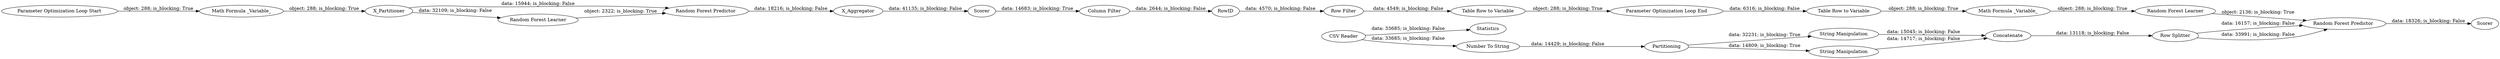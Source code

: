 digraph {
	"9220645611540148007_3" [label="String Manipulation"]
	"-8524411164443373988_269" [label=X_Partitioner]
	"-6762612251035620015_429" [label=Statistics]
	"-6762612251035620015_425" [label="Row Splitter"]
	"5068322175239377903_167" [label="Row Filter"]
	"-8524411164443373988_431" [label="Random Forest Learner"]
	"5068322175239377903_148" [label=Scorer]
	"-8524411164443373988_267" [label="Table Row to Variable"]
	"-6762612251035620015_148" [label=Scorer]
	"-8524411164443373988_270" [label=X_Aggregator]
	"9220645611540148007_7" [label=Concatenate]
	"-8524411164443373988_430" [label="Random Forest Predictor"]
	"9220645611540148007_2" [label=Partitioning]
	"-8524411164443373988_98" [label="Math Formula _Variable_"]
	"9220645611540148007_6" [label="String Manipulation"]
	"-8524411164443373988_432" [label="Random Forest Predictor"]
	"5068322175239377903_168" [label=RowID]
	"-8524411164443373988_272" [label="Math Formula _Variable_"]
	"-8524411164443373988_97" [label="Parameter Optimization Loop Start"]
	"5068322175239377903_169" [label="Column Filter"]
	"-8524411164443373988_429" [label="Random Forest Learner"]
	"9220645611540148007_8" [label="Number To String"]
	"-8524411164443373988_271" [label="Parameter Optimization Loop End"]
	"-6762612251035620015_1" [label="CSV Reader"]
	"5068322175239377903_166" [label="Table Row to Variable"]
	"5068322175239377903_167" -> "5068322175239377903_166" [label="data: 4549; is_blocking: False"]
	"-8524411164443373988_269" -> "-8524411164443373988_430" [label="data: 15944; is_blocking: False"]
	"-8524411164443373988_271" -> "-8524411164443373988_267" [label="data: 6316; is_blocking: False"]
	"-8524411164443373988_429" -> "-8524411164443373988_430" [label="object: 2322; is_blocking: True"]
	"-8524411164443373988_97" -> "-8524411164443373988_98" [label="object: 288; is_blocking: True"]
	"9220645611540148007_6" -> "9220645611540148007_7" [label="data: 14717; is_blocking: False"]
	"-6762612251035620015_1" -> "9220645611540148007_8" [label="data: 33685; is_blocking: False"]
	"5068322175239377903_169" -> "5068322175239377903_168" [label="data: 2644; is_blocking: False"]
	"5068322175239377903_166" -> "-8524411164443373988_271" [label="object: 288; is_blocking: True"]
	"-8524411164443373988_267" -> "-8524411164443373988_272" [label="object: 288; is_blocking: True"]
	"-8524411164443373988_272" -> "-8524411164443373988_431" [label="object: 288; is_blocking: True"]
	"-8524411164443373988_270" -> "5068322175239377903_148" [label="data: 41135; is_blocking: False"]
	"9220645611540148007_3" -> "9220645611540148007_7" [label="data: 15045; is_blocking: False"]
	"9220645611540148007_8" -> "9220645611540148007_2" [label="data: 14429; is_blocking: False"]
	"5068322175239377903_168" -> "5068322175239377903_167" [label="data: 4570; is_blocking: False"]
	"9220645611540148007_2" -> "9220645611540148007_6" [label="data: 14809; is_blocking: True"]
	"9220645611540148007_7" -> "-6762612251035620015_425" [label="data: 13118; is_blocking: False"]
	"-8524411164443373988_269" -> "-8524411164443373988_429" [label="data: 32109; is_blocking: False"]
	"-8524411164443373988_432" -> "-6762612251035620015_148" [label="data: 18326; is_blocking: False"]
	"-6762612251035620015_1" -> "-6762612251035620015_429" [label="data: 33685; is_blocking: False"]
	"-6762612251035620015_425" -> "-8524411164443373988_432" [label="data: 16157; is_blocking: False"]
	"-8524411164443373988_430" -> "-8524411164443373988_270" [label="data: 18216; is_blocking: False"]
	"5068322175239377903_148" -> "5068322175239377903_169" [label="data: 14683; is_blocking: True"]
	"-8524411164443373988_431" -> "-8524411164443373988_432" [label="object: 2136; is_blocking: True"]
	"-6762612251035620015_425" -> "-8524411164443373988_432" [label="data: 33991; is_blocking: False"]
	"-8524411164443373988_98" -> "-8524411164443373988_269" [label="object: 288; is_blocking: True"]
	"9220645611540148007_2" -> "9220645611540148007_3" [label="data: 32231; is_blocking: True"]
	rankdir=LR
}
